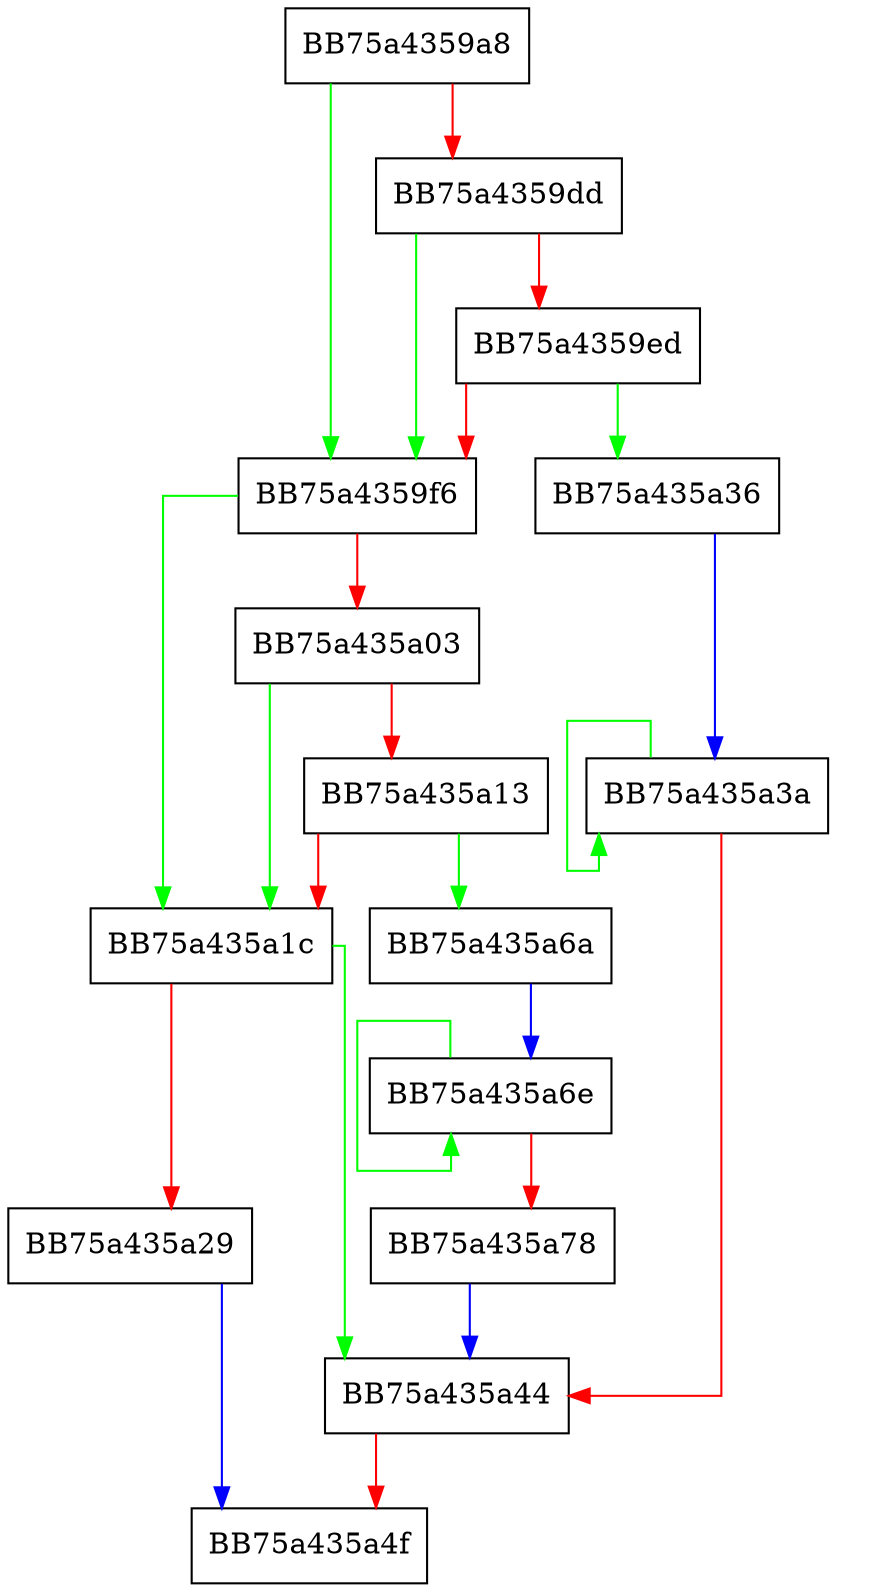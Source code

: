 digraph ExpandEnvrInOutput {
  node [shape="box"];
  graph [splines=ortho];
  BB75a4359a8 -> BB75a4359f6 [color="green"];
  BB75a4359a8 -> BB75a4359dd [color="red"];
  BB75a4359dd -> BB75a4359f6 [color="green"];
  BB75a4359dd -> BB75a4359ed [color="red"];
  BB75a4359ed -> BB75a435a36 [color="green"];
  BB75a4359ed -> BB75a4359f6 [color="red"];
  BB75a4359f6 -> BB75a435a1c [color="green"];
  BB75a4359f6 -> BB75a435a03 [color="red"];
  BB75a435a03 -> BB75a435a1c [color="green"];
  BB75a435a03 -> BB75a435a13 [color="red"];
  BB75a435a13 -> BB75a435a6a [color="green"];
  BB75a435a13 -> BB75a435a1c [color="red"];
  BB75a435a1c -> BB75a435a44 [color="green"];
  BB75a435a1c -> BB75a435a29 [color="red"];
  BB75a435a29 -> BB75a435a4f [color="blue"];
  BB75a435a36 -> BB75a435a3a [color="blue"];
  BB75a435a3a -> BB75a435a3a [color="green"];
  BB75a435a3a -> BB75a435a44 [color="red"];
  BB75a435a44 -> BB75a435a4f [color="red"];
  BB75a435a6a -> BB75a435a6e [color="blue"];
  BB75a435a6e -> BB75a435a6e [color="green"];
  BB75a435a6e -> BB75a435a78 [color="red"];
  BB75a435a78 -> BB75a435a44 [color="blue"];
}